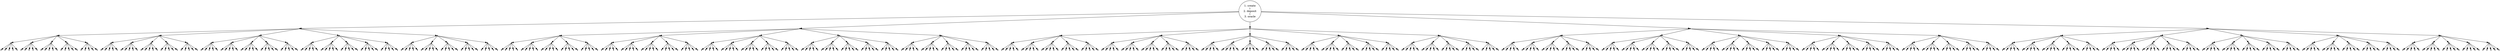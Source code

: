digraph G {
//ranksep=3
ratio=auto
node [shape=point]

//a1 [shape=oval,label="create"]
//b1 [shape=oval,label="deposit"]
c1 [shape=oval,label="1. create\n↓\n2. deposit\n↓\n3. oracle"]

//a1 -> b1
//b1 -> c1
c1 -> d1
c1 -> d2
c1 -> d3
c1 -> d4
c1 -> d5

d1 -> e1
d1 -> e2
d1 -> e3
d1 -> e4
d1 -> e5
d2 -> e10
d2 -> e6
d2 -> e7
d2 -> e8
d2 -> e9
d3 -> e11
d3 -> e12
d3 -> e13
d3 -> e14
d3 -> e15
d4 -> e16
d4 -> e17
d4 -> e18
d4 -> e19
d4 -> e20
d5 -> e21
d5 -> e22
d5 -> e23
d5 -> e24
d5 -> e25
e1 -> f1
e1 -> f2
e1 -> f3
e1 -> f4
e1 -> f5
e10 -> f46
e10 -> f47
e10 -> f48
e10 -> f49
e10 -> f50
e11 -> f51
e11 -> f52
e11 -> f53
e11 -> f54
e11 -> f55
e12 -> f56
e12 -> f57
e12 -> f58
e12 -> f59
e12 -> f60
e13 -> f61
e13 -> f62
e13 -> f63
e13 -> f64
e13 -> f65
e14 -> f66
e14 -> f67
e14 -> f68
e14 -> f69
e14 -> f70
e15 -> f71
e15 -> f72
e15 -> f73
e15 -> f74
e15 -> f75
e16 -> f76
e16 -> f77
e16 -> f78
e16 -> f79
e16 -> f80
e17 -> f81
e17 -> f82
e17 -> f83
e17 -> f84
e17 -> f85
e18 -> f86
e18 -> f87
e18 -> f88
e18 -> f89
e18 -> f90
e19 -> f91
e19 -> f92
e19 -> f93
e19 -> f94
e19 -> f95
e2 -> f10
e2 -> f6
e2 -> f7
e2 -> f8
e2 -> f9
e20 -> f100
e20 -> f96
e20 -> f97
e20 -> f98
e20 -> f99
e21 -> f101
e21 -> f102
e21 -> f103
e21 -> f104
e21 -> f105
e22 -> f106
e22 -> f107
e22 -> f108
e22 -> f109
e22 -> f110
e23 -> f111
e23 -> f112
e23 -> f113
e23 -> f114
e23 -> f115
e24 -> f116
e24 -> f117
e24 -> f118
e24 -> f119
e24 -> f120
e25 -> f121
e25 -> f122
e25 -> f123
e25 -> f124
e25 -> f125
e3 -> f11
e3 -> f12
e3 -> f13
e3 -> f14
e3 -> f15
e4 -> f16
e4 -> f17
e4 -> f18
e4 -> f19
e4 -> f20
e5 -> f21
e5 -> f22
e5 -> f23
e5 -> f24
e5 -> f25
e6 -> f26
e6 -> f27
e6 -> f28
e6 -> f29
e6 -> f30
e7 -> f31
e7 -> f32
e7 -> f33
e7 -> f34
e7 -> f35
e8 -> f36
e8 -> f37
e8 -> f38
e8 -> f39
e8 -> f40
e9 -> f41
e9 -> f42
e9 -> f43
e9 -> f44
e9 -> f45
f1 -> g1
f1 -> g2
f1 -> g3
f1 -> g4
f1 -> g5
f10 -> g46
f10 -> g47
f10 -> g48
f10 -> g49
f10 -> g50
f100 -> g496
f100 -> g497
f100 -> g498
f100 -> g499
f100 -> g500
f101 -> g501
f101 -> g502
f101 -> g503
f101 -> g504
f101 -> g505
f102 -> g506
f102 -> g507
f102 -> g508
f102 -> g509
f102 -> g510
f103 -> g511
f103 -> g512
f103 -> g513
f103 -> g514
f103 -> g515
f104 -> g516
f104 -> g517
f104 -> g518
f104 -> g519
f104 -> g520
f105 -> g521
f105 -> g522
f105 -> g523
f105 -> g524
f105 -> g525
f106 -> g526
f106 -> g527
f106 -> g528
f106 -> g529
f106 -> g530
f107 -> g531
f107 -> g532
f107 -> g533
f107 -> g534
f107 -> g535
f108 -> g536
f108 -> g537
f108 -> g538
f108 -> g539
f108 -> g540
f109 -> g541
f109 -> g542
f109 -> g543
f109 -> g544
f109 -> g545
f11 -> g51
f11 -> g52
f11 -> g53
f11 -> g54
f11 -> g55
f110 -> g546
f110 -> g547
f110 -> g548
f110 -> g549
f110 -> g550
f111 -> g551
f111 -> g552
f111 -> g553
f111 -> g554
f111 -> g555
f112 -> g556
f112 -> g557
f112 -> g558
f112 -> g559
f112 -> g560
f113 -> g561
f113 -> g562
f113 -> g563
f113 -> g564
f113 -> g565
f114 -> g566
f114 -> g567
f114 -> g568
f114 -> g569
f114 -> g570
f115 -> g571
f115 -> g572
f115 -> g573
f115 -> g574
f115 -> g575
f116 -> g576
f116 -> g577
f116 -> g578
f116 -> g579
f116 -> g580
f117 -> g581
f117 -> g582
f117 -> g583
f117 -> g584
f117 -> g585
f118 -> g586
f118 -> g587
f118 -> g588
f118 -> g589
f118 -> g590
f119 -> g591
f119 -> g592
f119 -> g593
f119 -> g594
f119 -> g595
f12 -> g56
f12 -> g57
f12 -> g58
f12 -> g59
f12 -> g60
f120 -> g596
f120 -> g597
f120 -> g598
f120 -> g599
f120 -> g600
f121 -> g601
f121 -> g602
f121 -> g603
f121 -> g604
f121 -> g605
f122 -> g606
f122 -> g607
f122 -> g608
f122 -> g609
f122 -> g610
f123 -> g611
f123 -> g612
f123 -> g613
f123 -> g614
f123 -> g615
f124 -> g616
f124 -> g617
f124 -> g618
f124 -> g619
f124 -> g620
f125 -> g621
f125 -> g622
f125 -> g623
f125 -> g624
f125 -> g625
f13 -> g61
f13 -> g62
f13 -> g63
f13 -> g64
f13 -> g65
f14 -> g66
f14 -> g67
f14 -> g68
f14 -> g69
f14 -> g70
f15 -> g71
f15 -> g72
f15 -> g73
f15 -> g74
f15 -> g75
f16 -> g76
f16 -> g77
f16 -> g78
f16 -> g79
f16 -> g80
f17 -> g81
f17 -> g82
f17 -> g83
f17 -> g84
f17 -> g85
f18 -> g86
f18 -> g87
f18 -> g88
f18 -> g89
f18 -> g90
f19 -> g91
f19 -> g92
f19 -> g93
f19 -> g94
f19 -> g95
f2 -> g10
f2 -> g6
f2 -> g7
f2 -> g8
f2 -> g9
f20 -> g100
f20 -> g96
f20 -> g97
f20 -> g98
f20 -> g99
f21 -> g101
f21 -> g102
f21 -> g103
f21 -> g104
f21 -> g105
f22 -> g106
f22 -> g107
f22 -> g108
f22 -> g109
f22 -> g110
f23 -> g111
f23 -> g112
f23 -> g113
f23 -> g114
f23 -> g115
f24 -> g116
f24 -> g117
f24 -> g118
f24 -> g119
f24 -> g120
f25 -> g121
f25 -> g122
f25 -> g123
f25 -> g124
f25 -> g125
f26 -> g126
f26 -> g127
f26 -> g128
f26 -> g129
f26 -> g130
f27 -> g131
f27 -> g132
f27 -> g133
f27 -> g134
f27 -> g135
f28 -> g136
f28 -> g137
f28 -> g138
f28 -> g139
f28 -> g140
f29 -> g141
f29 -> g142
f29 -> g143
f29 -> g144
f29 -> g145
f3 -> g11
f3 -> g12
f3 -> g13
f3 -> g14
f3 -> g15
f30 -> g146
f30 -> g147
f30 -> g148
f30 -> g149
f30 -> g150
f31 -> g151
f31 -> g152
f31 -> g153
f31 -> g154
f31 -> g155
f32 -> g156
f32 -> g157
f32 -> g158
f32 -> g159
f32 -> g160
f33 -> g161
f33 -> g162
f33 -> g163
f33 -> g164
f33 -> g165
f34 -> g166
f34 -> g167
f34 -> g168
f34 -> g169
f34 -> g170
f35 -> g171
f35 -> g172
f35 -> g173
f35 -> g174
f35 -> g175
f36 -> g176
f36 -> g177
f36 -> g178
f36 -> g179
f36 -> g180
f37 -> g181
f37 -> g182
f37 -> g183
f37 -> g184
f37 -> g185
f38 -> g186
f38 -> g187
f38 -> g188
f38 -> g189
f38 -> g190
f39 -> g191
f39 -> g192
f39 -> g193
f39 -> g194
f39 -> g195
f4 -> g16
f4 -> g17
f4 -> g18
f4 -> g19
f4 -> g20
f40 -> g196
f40 -> g197
f40 -> g198
f40 -> g199
f40 -> g200
f41 -> g201
f41 -> g202
f41 -> g203
f41 -> g204
f41 -> g205
f42 -> g206
f42 -> g207
f42 -> g208
f42 -> g209
f42 -> g210
f43 -> g211
f43 -> g212
f43 -> g213
f43 -> g214
f43 -> g215
f44 -> g216
f44 -> g217
f44 -> g218
f44 -> g219
f44 -> g220
f45 -> g221
f45 -> g222
f45 -> g223
f45 -> g224
f45 -> g225
f46 -> g226
f46 -> g227
f46 -> g228
f46 -> g229
f46 -> g230
f47 -> g231
f47 -> g232
f47 -> g233
f47 -> g234
f47 -> g235
f48 -> g236
f48 -> g237
f48 -> g238
f48 -> g239
f48 -> g240
f49 -> g241
f49 -> g242
f49 -> g243
f49 -> g244
f49 -> g245
f5 -> g21
f5 -> g22
f5 -> g23
f5 -> g24
f5 -> g25
f50 -> g246
f50 -> g247
f50 -> g248
f50 -> g249
f50 -> g250
f51 -> g251
f51 -> g252
f51 -> g253
f51 -> g254
f51 -> g255
f52 -> g256
f52 -> g257
f52 -> g258
f52 -> g259
f52 -> g260
f53 -> g261
f53 -> g262
f53 -> g263
f53 -> g264
f53 -> g265
f54 -> g266
f54 -> g267
f54 -> g268
f54 -> g269
f54 -> g270
f55 -> g271
f55 -> g272
f55 -> g273
f55 -> g274
f55 -> g275
f56 -> g276
f56 -> g277
f56 -> g278
f56 -> g279
f56 -> g280
f57 -> g281
f57 -> g282
f57 -> g283
f57 -> g284
f57 -> g285
f58 -> g286
f58 -> g287
f58 -> g288
f58 -> g289
f58 -> g290
f59 -> g291
f59 -> g292
f59 -> g293
f59 -> g294
f59 -> g295
f6 -> g26
f6 -> g27
f6 -> g28
f6 -> g29
f6 -> g30
f60 -> g296
f60 -> g297
f60 -> g298
f60 -> g299
f60 -> g300
f61 -> g301
f61 -> g302
f61 -> g303
f61 -> g304
f61 -> g305
f62 -> g306
f62 -> g307
f62 -> g308
f62 -> g309
f62 -> g310
f63 -> g311
f63 -> g312
f63 -> g313
f63 -> g314
f63 -> g315
f64 -> g316
f64 -> g317
f64 -> g318
f64 -> g319
f64 -> g320
f65 -> g321
f65 -> g322
f65 -> g323
f65 -> g324
f65 -> g325
f66 -> g326
f66 -> g327
f66 -> g328
f66 -> g329
f66 -> g330
f67 -> g331
f67 -> g332
f67 -> g333
f67 -> g334
f67 -> g335
f68 -> g336
f68 -> g337
f68 -> g338
f68 -> g339
f68 -> g340
f69 -> g341
f69 -> g342
f69 -> g343
f69 -> g344
f69 -> g345
f7 -> g31
f7 -> g32
f7 -> g33
f7 -> g34
f7 -> g35
f70 -> g346
f70 -> g347
f70 -> g348
f70 -> g349
f70 -> g350
f71 -> g351
f71 -> g352
f71 -> g353
f71 -> g354
f71 -> g355
f72 -> g356
f72 -> g357
f72 -> g358
f72 -> g359
f72 -> g360
f73 -> g361
f73 -> g362
f73 -> g363
f73 -> g364
f73 -> g365
f74 -> g366
f74 -> g367
f74 -> g368
f74 -> g369
f74 -> g370
f75 -> g371
f75 -> g372
f75 -> g373
f75 -> g374
f75 -> g375
f76 -> g376
f76 -> g377
f76 -> g378
f76 -> g379
f76 -> g380
f77 -> g381
f77 -> g382
f77 -> g383
f77 -> g384
f77 -> g385
f78 -> g386
f78 -> g387
f78 -> g388
f78 -> g389
f78 -> g390
f79 -> g391
f79 -> g392
f79 -> g393
f79 -> g394
f79 -> g395
f8 -> g36
f8 -> g37
f8 -> g38
f8 -> g39
f8 -> g40
f80 -> g396
f80 -> g397
f80 -> g398
f80 -> g399
f80 -> g400
f81 -> g401
f81 -> g402
f81 -> g403
f81 -> g404
f81 -> g405
f82 -> g406
f82 -> g407
f82 -> g408
f82 -> g409
f82 -> g410
f83 -> g411
f83 -> g412
f83 -> g413
f83 -> g414
f83 -> g415
f84 -> g416
f84 -> g417
f84 -> g418
f84 -> g419
f84 -> g420
f85 -> g421
f85 -> g422
f85 -> g423
f85 -> g424
f85 -> g425
f86 -> g426
f86 -> g427
f86 -> g428
f86 -> g429
f86 -> g430
f87 -> g431
f87 -> g432
f87 -> g433
f87 -> g434
f87 -> g435
f88 -> g436
f88 -> g437
f88 -> g438
f88 -> g439
f88 -> g440
f89 -> g441
f89 -> g442
f89 -> g443
f89 -> g444
f89 -> g445
f9 -> g41
f9 -> g42
f9 -> g43
f9 -> g44
f9 -> g45
f90 -> g446
f90 -> g447
f90 -> g448
f90 -> g449
f90 -> g450
f91 -> g451
f91 -> g452
f91 -> g453
f91 -> g454
f91 -> g455
f92 -> g456
f92 -> g457
f92 -> g458
f92 -> g459
f92 -> g460
f93 -> g461
f93 -> g462
f93 -> g463
f93 -> g464
f93 -> g465
f94 -> g466
f94 -> g467
f94 -> g468
f94 -> g469
f94 -> g470
f95 -> g471
f95 -> g472
f95 -> g473
f95 -> g474
f95 -> g475
f96 -> g476
f96 -> g477
f96 -> g478
f96 -> g479
f96 -> g480
f97 -> g481
f97 -> g482
f97 -> g483
f97 -> g484
f97 -> g485
f98 -> g486
f98 -> g487
f98 -> g488
f98 -> g489
f98 -> g490
f99 -> g491
f99 -> g492
f99 -> g493
f99 -> g494
f99 -> g495

}

